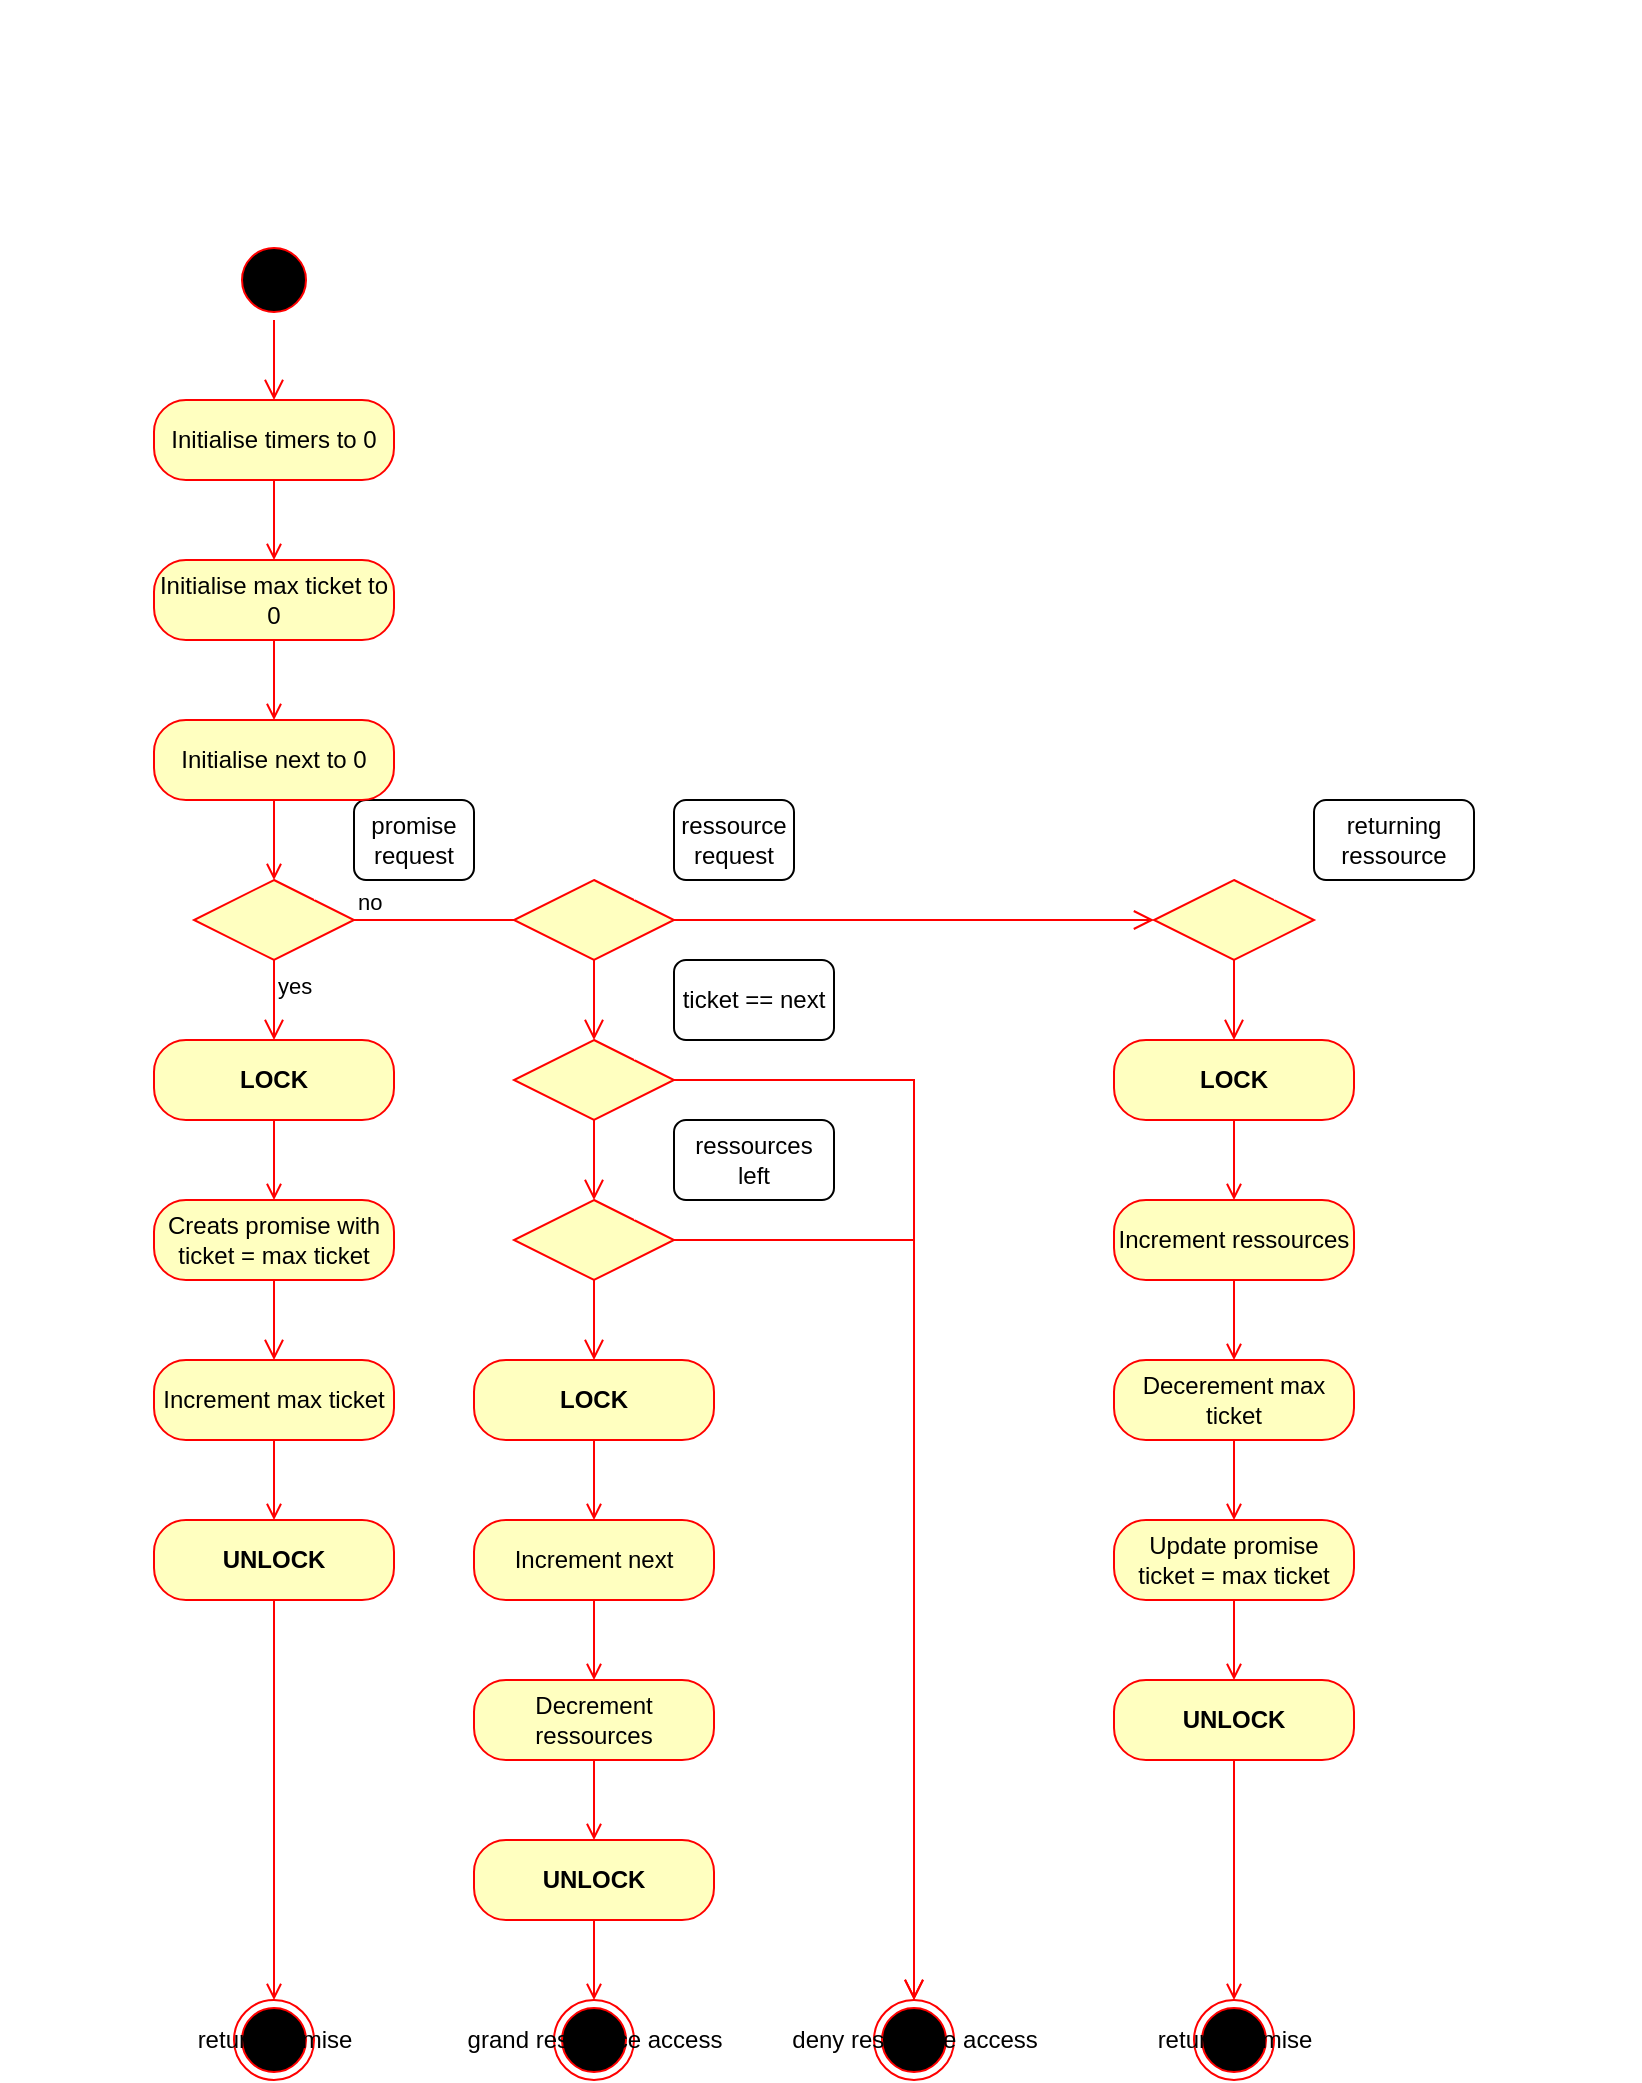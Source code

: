 <mxfile version="20.3.0" type="device"><diagram id="NAU31g_wGSsewuKYgfYI" name="Page-1"><mxGraphModel dx="1550" dy="945" grid="1" gridSize="10" guides="1" tooltips="1" connect="1" arrows="1" fold="1" page="1" pageScale="1" pageWidth="827" pageHeight="1169" math="0" shadow="0"><root><mxCell id="0"/><mxCell id="1" parent="0"/><mxCell id="BRbCoHNCkWy_ds9pzULA-1" value="" style="ellipse;html=1;shape=startState;fillColor=#000000;strokeColor=#ff0000;" vertex="1" parent="1"><mxGeometry x="120" y="120" width="40" height="40" as="geometry"/></mxCell><mxCell id="BRbCoHNCkWy_ds9pzULA-2" value="" style="edgeStyle=orthogonalEdgeStyle;html=1;verticalAlign=bottom;endArrow=open;endSize=8;strokeColor=#ff0000;rounded=0;" edge="1" source="BRbCoHNCkWy_ds9pzULA-1" parent="1"><mxGeometry relative="1" as="geometry"><mxPoint x="140" y="200" as="targetPoint"/></mxGeometry></mxCell><mxCell id="BRbCoHNCkWy_ds9pzULA-54" style="edgeStyle=orthogonalEdgeStyle;rounded=0;orthogonalLoop=1;jettySize=auto;html=1;fillColor=#a20025;strokeColor=#FF0000;endArrow=open;endFill=0;entryX=0.5;entryY=0;entryDx=0;entryDy=0;" edge="1" parent="1" source="BRbCoHNCkWy_ds9pzULA-3" target="BRbCoHNCkWy_ds9pzULA-55"><mxGeometry relative="1" as="geometry"><mxPoint x="140" y="270" as="targetPoint"/></mxGeometry></mxCell><mxCell id="BRbCoHNCkWy_ds9pzULA-3" value="Initialise timers to 0" style="rounded=1;whiteSpace=wrap;html=1;arcSize=40;fontColor=#000000;fillColor=#ffffc0;strokeColor=#ff0000;" vertex="1" parent="1"><mxGeometry x="80" y="200" width="120" height="40" as="geometry"/></mxCell><mxCell id="BRbCoHNCkWy_ds9pzULA-49" value="" style="rhombus;whiteSpace=wrap;html=1;fillColor=#ffffc0;strokeColor=#ff0000;" vertex="1" parent="1"><mxGeometry x="100" y="440" width="80" height="40" as="geometry"/></mxCell><mxCell id="BRbCoHNCkWy_ds9pzULA-50" value="no" style="edgeStyle=orthogonalEdgeStyle;html=1;align=left;verticalAlign=bottom;endArrow=open;endSize=8;strokeColor=#ff0000;rounded=0;" edge="1" source="BRbCoHNCkWy_ds9pzULA-49" parent="1"><mxGeometry x="-1" relative="1" as="geometry"><mxPoint x="280" y="460" as="targetPoint"/></mxGeometry></mxCell><mxCell id="BRbCoHNCkWy_ds9pzULA-51" value="yes" style="edgeStyle=orthogonalEdgeStyle;html=1;align=left;verticalAlign=top;endArrow=open;endSize=8;strokeColor=#ff0000;rounded=0;entryX=0.5;entryY=0;entryDx=0;entryDy=0;" edge="1" source="BRbCoHNCkWy_ds9pzULA-49" parent="1" target="BRbCoHNCkWy_ds9pzULA-87"><mxGeometry x="-1" relative="1" as="geometry"><mxPoint x="110" y="500" as="targetPoint"/></mxGeometry></mxCell><mxCell id="BRbCoHNCkWy_ds9pzULA-114" style="edgeStyle=none;rounded=0;orthogonalLoop=1;jettySize=auto;html=1;entryX=1;entryY=0;entryDx=0;entryDy=0;strokeColor=#FFFFFF;fontSize=24;fontColor=#FFFFFF;endArrow=open;endFill=0;exitX=0;exitY=0.5;exitDx=0;exitDy=0;" edge="1" parent="1" source="BRbCoHNCkWy_ds9pzULA-53" target="BRbCoHNCkWy_ds9pzULA-49"><mxGeometry relative="1" as="geometry"/></mxCell><mxCell id="BRbCoHNCkWy_ds9pzULA-53" value="promise request" style="text;html=1;strokeColor=default;fillColor=none;align=center;verticalAlign=middle;whiteSpace=wrap;rounded=1;" vertex="1" parent="1"><mxGeometry x="180" y="400" width="60" height="40" as="geometry"/></mxCell><mxCell id="BRbCoHNCkWy_ds9pzULA-56" style="edgeStyle=orthogonalEdgeStyle;rounded=0;orthogonalLoop=1;jettySize=auto;html=1;strokeColor=#FF0000;endArrow=open;endFill=0;entryX=0.5;entryY=0;entryDx=0;entryDy=0;" edge="1" parent="1" source="BRbCoHNCkWy_ds9pzULA-55" target="BRbCoHNCkWy_ds9pzULA-67"><mxGeometry relative="1" as="geometry"><mxPoint x="140" y="360" as="targetPoint"/></mxGeometry></mxCell><mxCell id="BRbCoHNCkWy_ds9pzULA-55" value="Initialise max ticket to 0" style="rounded=1;whiteSpace=wrap;html=1;arcSize=40;fontColor=#000000;fillColor=#ffffc0;strokeColor=#ff0000;" vertex="1" parent="1"><mxGeometry x="80" y="280" width="120" height="40" as="geometry"/></mxCell><mxCell id="BRbCoHNCkWy_ds9pzULA-57" value="Creats promise with&lt;br&gt;ticket = max ticket" style="rounded=1;whiteSpace=wrap;html=1;arcSize=40;fontColor=#000000;fillColor=#ffffc0;strokeColor=#ff0000;" vertex="1" parent="1"><mxGeometry x="80" y="600" width="120" height="40" as="geometry"/></mxCell><mxCell id="BRbCoHNCkWy_ds9pzULA-58" value="" style="edgeStyle=orthogonalEdgeStyle;html=1;verticalAlign=bottom;endArrow=open;endSize=8;strokeColor=#ff0000;rounded=0;entryX=0.5;entryY=0;entryDx=0;entryDy=0;" edge="1" source="BRbCoHNCkWy_ds9pzULA-57" parent="1" target="BRbCoHNCkWy_ds9pzULA-59"><mxGeometry relative="1" as="geometry"><mxPoint x="160" y="660" as="targetPoint"/></mxGeometry></mxCell><mxCell id="BRbCoHNCkWy_ds9pzULA-62" style="edgeStyle=orthogonalEdgeStyle;rounded=0;orthogonalLoop=1;jettySize=auto;html=1;entryX=0.5;entryY=0;entryDx=0;entryDy=0;strokeColor=#FF0000;endArrow=open;endFill=0;" edge="1" parent="1" source="BRbCoHNCkWy_ds9pzULA-59" target="BRbCoHNCkWy_ds9pzULA-89"><mxGeometry relative="1" as="geometry"/></mxCell><mxCell id="BRbCoHNCkWy_ds9pzULA-59" value="Increment max ticket" style="rounded=1;whiteSpace=wrap;html=1;arcSize=40;fontColor=#000000;fillColor=#ffffc0;strokeColor=#ff0000;" vertex="1" parent="1"><mxGeometry x="80" y="680" width="120" height="40" as="geometry"/></mxCell><mxCell id="BRbCoHNCkWy_ds9pzULA-61" value="return promise" style="ellipse;html=1;shape=endState;fillColor=#000000;strokeColor=#ff0000;" vertex="1" parent="1"><mxGeometry x="120" y="1000" width="40" height="40" as="geometry"/></mxCell><mxCell id="BRbCoHNCkWy_ds9pzULA-63" value="" style="rhombus;whiteSpace=wrap;html=1;fillColor=#ffffc0;strokeColor=#ff0000;fontColor=#000000;" vertex="1" parent="1"><mxGeometry x="260" y="440" width="80" height="40" as="geometry"/></mxCell><mxCell id="BRbCoHNCkWy_ds9pzULA-64" value="no" style="edgeStyle=orthogonalEdgeStyle;html=1;align=left;verticalAlign=bottom;endArrow=open;endSize=8;strokeColor=#ff0000;rounded=0;fontColor=#FFFFFF;entryX=0;entryY=0.5;entryDx=0;entryDy=0;" edge="1" source="BRbCoHNCkWy_ds9pzULA-63" parent="1" target="BRbCoHNCkWy_ds9pzULA-83"><mxGeometry x="-1" relative="1" as="geometry"><mxPoint x="440" y="460" as="targetPoint"/></mxGeometry></mxCell><mxCell id="BRbCoHNCkWy_ds9pzULA-65" value="yes" style="edgeStyle=orthogonalEdgeStyle;html=1;align=left;verticalAlign=top;endArrow=open;endSize=8;strokeColor=#ff0000;rounded=0;fontColor=#FFFFFF;" edge="1" source="BRbCoHNCkWy_ds9pzULA-63" parent="1"><mxGeometry x="-1" relative="1" as="geometry"><mxPoint x="300" y="520" as="targetPoint"/></mxGeometry></mxCell><mxCell id="BRbCoHNCkWy_ds9pzULA-113" style="rounded=0;orthogonalLoop=1;jettySize=auto;html=1;strokeColor=#FFFFFF;fontSize=24;fontColor=#FFFFFF;endArrow=open;endFill=0;entryX=1;entryY=0;entryDx=0;entryDy=0;exitX=0;exitY=0.5;exitDx=0;exitDy=0;" edge="1" parent="1" source="BRbCoHNCkWy_ds9pzULA-66" target="BRbCoHNCkWy_ds9pzULA-63"><mxGeometry relative="1" as="geometry"><mxPoint x="300" y="410" as="targetPoint"/></mxGeometry></mxCell><mxCell id="BRbCoHNCkWy_ds9pzULA-66" value="ressource request" style="text;html=1;strokeColor=default;fillColor=none;align=center;verticalAlign=middle;whiteSpace=wrap;rounded=1;" vertex="1" parent="1"><mxGeometry x="340" y="400" width="60" height="40" as="geometry"/></mxCell><mxCell id="BRbCoHNCkWy_ds9pzULA-68" style="edgeStyle=orthogonalEdgeStyle;rounded=0;orthogonalLoop=1;jettySize=auto;html=1;entryX=0.5;entryY=0;entryDx=0;entryDy=0;strokeColor=#FF0000;fontColor=#FFFFFF;endArrow=open;endFill=0;" edge="1" parent="1" source="BRbCoHNCkWy_ds9pzULA-67" target="BRbCoHNCkWy_ds9pzULA-49"><mxGeometry relative="1" as="geometry"/></mxCell><mxCell id="BRbCoHNCkWy_ds9pzULA-67" value="Initialise next to 0" style="rounded=1;whiteSpace=wrap;html=1;arcSize=40;fontColor=#000000;fillColor=#ffffc0;strokeColor=#ff0000;" vertex="1" parent="1"><mxGeometry x="80" y="360" width="120" height="40" as="geometry"/></mxCell><mxCell id="BRbCoHNCkWy_ds9pzULA-69" value="" style="rhombus;whiteSpace=wrap;html=1;fillColor=#ffffc0;strokeColor=#ff0000;fontColor=#FFFFFF;" vertex="1" parent="1"><mxGeometry x="260" y="520" width="80" height="40" as="geometry"/></mxCell><mxCell id="BRbCoHNCkWy_ds9pzULA-70" value="no" style="edgeStyle=orthogonalEdgeStyle;html=1;align=left;verticalAlign=bottom;endArrow=open;endSize=8;strokeColor=#ff0000;rounded=0;fontColor=#FFFFFF;entryX=0.5;entryY=0;entryDx=0;entryDy=0;" edge="1" source="BRbCoHNCkWy_ds9pzULA-69" parent="1" target="BRbCoHNCkWy_ds9pzULA-74"><mxGeometry x="-1" relative="1" as="geometry"><mxPoint x="440" y="540" as="targetPoint"/></mxGeometry></mxCell><mxCell id="BRbCoHNCkWy_ds9pzULA-71" value="yes" style="edgeStyle=orthogonalEdgeStyle;html=1;align=left;verticalAlign=top;endArrow=open;endSize=8;strokeColor=#ff0000;rounded=0;fontColor=#FFFFFF;entryX=0.5;entryY=0;entryDx=0;entryDy=0;" edge="1" source="BRbCoHNCkWy_ds9pzULA-69" parent="1" target="BRbCoHNCkWy_ds9pzULA-78"><mxGeometry x="-1" relative="1" as="geometry"><mxPoint x="300" y="600" as="targetPoint"/></mxGeometry></mxCell><mxCell id="BRbCoHNCkWy_ds9pzULA-115" style="edgeStyle=none;rounded=0;orthogonalLoop=1;jettySize=auto;html=1;entryX=1;entryY=0;entryDx=0;entryDy=0;strokeColor=#FFFFFF;fontSize=24;fontColor=#FFFFFF;endArrow=open;endFill=0;exitX=0;exitY=0.5;exitDx=0;exitDy=0;" edge="1" parent="1" source="BRbCoHNCkWy_ds9pzULA-72" target="BRbCoHNCkWy_ds9pzULA-69"><mxGeometry relative="1" as="geometry"/></mxCell><mxCell id="BRbCoHNCkWy_ds9pzULA-72" value="ticket == next" style="text;html=1;strokeColor=default;fillColor=none;align=center;verticalAlign=middle;whiteSpace=wrap;rounded=1;" vertex="1" parent="1"><mxGeometry x="340" y="480" width="80" height="40" as="geometry"/></mxCell><mxCell id="BRbCoHNCkWy_ds9pzULA-74" value="deny ressource access" style="ellipse;html=1;shape=endState;fillColor=#000000;strokeColor=#ff0000;" vertex="1" parent="1"><mxGeometry x="440" y="1000" width="40" height="40" as="geometry"/></mxCell><mxCell id="BRbCoHNCkWy_ds9pzULA-77" style="edgeStyle=orthogonalEdgeStyle;rounded=0;orthogonalLoop=1;jettySize=auto;html=1;entryX=0.5;entryY=0;entryDx=0;entryDy=0;strokeColor=#FF0000;fontColor=#FFFFFF;endArrow=open;endFill=0;" edge="1" parent="1" source="BRbCoHNCkWy_ds9pzULA-75" target="BRbCoHNCkWy_ds9pzULA-95"><mxGeometry relative="1" as="geometry"/></mxCell><mxCell id="BRbCoHNCkWy_ds9pzULA-75" value="Increment next" style="rounded=1;whiteSpace=wrap;html=1;arcSize=40;fontColor=#000000;fillColor=#ffffc0;strokeColor=#ff0000;" vertex="1" parent="1"><mxGeometry x="240" y="760" width="120" height="40" as="geometry"/></mxCell><mxCell id="BRbCoHNCkWy_ds9pzULA-76" value="grand ressource access" style="ellipse;html=1;shape=endState;fillColor=#000000;strokeColor=#ff0000;" vertex="1" parent="1"><mxGeometry x="280" y="1000" width="40" height="40" as="geometry"/></mxCell><mxCell id="BRbCoHNCkWy_ds9pzULA-78" value="" style="rhombus;whiteSpace=wrap;html=1;fillColor=#ffffc0;strokeColor=#ff0000;fontColor=#FFFFFF;" vertex="1" parent="1"><mxGeometry x="260" y="600" width="80" height="40" as="geometry"/></mxCell><mxCell id="BRbCoHNCkWy_ds9pzULA-79" value="no" style="edgeStyle=orthogonalEdgeStyle;html=1;align=left;verticalAlign=bottom;endArrow=open;endSize=8;strokeColor=#ff0000;rounded=0;fontColor=#FFFFFF;entryX=0.5;entryY=0;entryDx=0;entryDy=0;" edge="1" source="BRbCoHNCkWy_ds9pzULA-78" parent="1" target="BRbCoHNCkWy_ds9pzULA-74"><mxGeometry x="-1" relative="1" as="geometry"><mxPoint x="440" y="620" as="targetPoint"/></mxGeometry></mxCell><mxCell id="BRbCoHNCkWy_ds9pzULA-80" value="yes" style="edgeStyle=orthogonalEdgeStyle;html=1;align=left;verticalAlign=top;endArrow=open;endSize=8;strokeColor=#ff0000;rounded=0;fontColor=#FFFFFF;entryX=0.5;entryY=0;entryDx=0;entryDy=0;" edge="1" source="BRbCoHNCkWy_ds9pzULA-78" parent="1" target="BRbCoHNCkWy_ds9pzULA-91"><mxGeometry x="-1" relative="1" as="geometry"><mxPoint x="300" y="700" as="targetPoint"/></mxGeometry></mxCell><mxCell id="BRbCoHNCkWy_ds9pzULA-116" style="edgeStyle=none;rounded=0;orthogonalLoop=1;jettySize=auto;html=1;entryX=1;entryY=0;entryDx=0;entryDy=0;strokeColor=#FFFFFF;fontSize=24;fontColor=#FFFFFF;endArrow=open;endFill=0;exitX=0;exitY=0.5;exitDx=0;exitDy=0;" edge="1" parent="1" source="BRbCoHNCkWy_ds9pzULA-81" target="BRbCoHNCkWy_ds9pzULA-78"><mxGeometry relative="1" as="geometry"/></mxCell><mxCell id="BRbCoHNCkWy_ds9pzULA-81" value="ressources left" style="text;html=1;strokeColor=default;fillColor=none;align=center;verticalAlign=middle;whiteSpace=wrap;rounded=1;" vertex="1" parent="1"><mxGeometry x="340" y="560" width="80" height="40" as="geometry"/></mxCell><mxCell id="BRbCoHNCkWy_ds9pzULA-83" value="" style="rhombus;whiteSpace=wrap;html=1;fillColor=#ffffc0;strokeColor=#ff0000;fontColor=#FFFFFF;" vertex="1" parent="1"><mxGeometry x="580" y="440" width="80" height="40" as="geometry"/></mxCell><mxCell id="BRbCoHNCkWy_ds9pzULA-85" value="yes" style="edgeStyle=orthogonalEdgeStyle;html=1;align=left;verticalAlign=top;endArrow=open;endSize=8;strokeColor=#ff0000;rounded=0;fontColor=#FFFFFF;entryX=0.5;entryY=0;entryDx=0;entryDy=0;" edge="1" source="BRbCoHNCkWy_ds9pzULA-83" parent="1" target="BRbCoHNCkWy_ds9pzULA-98"><mxGeometry x="-1" relative="1" as="geometry"><mxPoint x="620" y="520" as="targetPoint"/></mxGeometry></mxCell><mxCell id="BRbCoHNCkWy_ds9pzULA-117" style="edgeStyle=none;rounded=0;orthogonalLoop=1;jettySize=auto;html=1;exitX=0;exitY=0.5;exitDx=0;exitDy=0;entryX=1;entryY=0;entryDx=0;entryDy=0;strokeColor=#FFFFFF;fontSize=24;fontColor=#FFFFFF;endArrow=open;endFill=0;" edge="1" parent="1" source="BRbCoHNCkWy_ds9pzULA-86" target="BRbCoHNCkWy_ds9pzULA-83"><mxGeometry relative="1" as="geometry"/></mxCell><mxCell id="BRbCoHNCkWy_ds9pzULA-86" value="returning ressource" style="text;html=1;strokeColor=default;fillColor=none;align=center;verticalAlign=middle;whiteSpace=wrap;rounded=1;" vertex="1" parent="1"><mxGeometry x="660" y="400" width="80" height="40" as="geometry"/></mxCell><mxCell id="BRbCoHNCkWy_ds9pzULA-88" style="edgeStyle=orthogonalEdgeStyle;rounded=0;orthogonalLoop=1;jettySize=auto;html=1;entryX=0.5;entryY=0;entryDx=0;entryDy=0;strokeColor=#FF0000;fontColor=#FFFFFF;endArrow=open;endFill=0;" edge="1" parent="1" source="BRbCoHNCkWy_ds9pzULA-87" target="BRbCoHNCkWy_ds9pzULA-57"><mxGeometry relative="1" as="geometry"/></mxCell><mxCell id="BRbCoHNCkWy_ds9pzULA-87" value="&lt;b&gt;LOCK&lt;/b&gt;" style="rounded=1;whiteSpace=wrap;html=1;arcSize=40;fontColor=#000000;fillColor=#ffffc0;strokeColor=#ff0000;" vertex="1" parent="1"><mxGeometry x="80" y="520" width="120" height="40" as="geometry"/></mxCell><mxCell id="BRbCoHNCkWy_ds9pzULA-90" style="edgeStyle=orthogonalEdgeStyle;rounded=0;orthogonalLoop=1;jettySize=auto;html=1;entryX=0.5;entryY=0;entryDx=0;entryDy=0;strokeColor=#FF0000;fontColor=#FFFFFF;endArrow=open;endFill=0;" edge="1" parent="1" source="BRbCoHNCkWy_ds9pzULA-89" target="BRbCoHNCkWy_ds9pzULA-61"><mxGeometry relative="1" as="geometry"/></mxCell><mxCell id="BRbCoHNCkWy_ds9pzULA-89" value="&lt;b&gt;UNLOCK&lt;/b&gt;" style="rounded=1;whiteSpace=wrap;html=1;arcSize=40;fontColor=#000000;fillColor=#ffffc0;strokeColor=#ff0000;" vertex="1" parent="1"><mxGeometry x="80" y="760" width="120" height="40" as="geometry"/></mxCell><mxCell id="BRbCoHNCkWy_ds9pzULA-92" style="edgeStyle=orthogonalEdgeStyle;rounded=0;orthogonalLoop=1;jettySize=auto;html=1;entryX=0.5;entryY=0;entryDx=0;entryDy=0;strokeColor=#FF0000;fontColor=#FFFFFF;endArrow=open;endFill=0;" edge="1" parent="1" source="BRbCoHNCkWy_ds9pzULA-91" target="BRbCoHNCkWy_ds9pzULA-75"><mxGeometry relative="1" as="geometry"/></mxCell><mxCell id="BRbCoHNCkWy_ds9pzULA-91" value="&lt;b&gt;LOCK&lt;/b&gt;" style="rounded=1;whiteSpace=wrap;html=1;arcSize=40;fontColor=#000000;fillColor=#ffffc0;strokeColor=#ff0000;" vertex="1" parent="1"><mxGeometry x="240" y="680" width="120" height="40" as="geometry"/></mxCell><mxCell id="BRbCoHNCkWy_ds9pzULA-94" style="edgeStyle=orthogonalEdgeStyle;rounded=0;orthogonalLoop=1;jettySize=auto;html=1;entryX=0.5;entryY=0;entryDx=0;entryDy=0;strokeColor=#FF0000;fontColor=#FFFFFF;endArrow=open;endFill=0;" edge="1" parent="1" source="BRbCoHNCkWy_ds9pzULA-93" target="BRbCoHNCkWy_ds9pzULA-76"><mxGeometry relative="1" as="geometry"/></mxCell><mxCell id="BRbCoHNCkWy_ds9pzULA-93" value="&lt;b&gt;UNLOCK&lt;/b&gt;" style="rounded=1;whiteSpace=wrap;html=1;arcSize=40;fontColor=#000000;fillColor=#ffffc0;strokeColor=#ff0000;" vertex="1" parent="1"><mxGeometry x="240" y="920" width="120" height="40" as="geometry"/></mxCell><mxCell id="BRbCoHNCkWy_ds9pzULA-97" style="edgeStyle=orthogonalEdgeStyle;rounded=0;orthogonalLoop=1;jettySize=auto;html=1;entryX=0.5;entryY=0;entryDx=0;entryDy=0;strokeColor=#FF0000;fontColor=#FFFFFF;endArrow=open;endFill=0;" edge="1" parent="1" source="BRbCoHNCkWy_ds9pzULA-95" target="BRbCoHNCkWy_ds9pzULA-93"><mxGeometry relative="1" as="geometry"/></mxCell><mxCell id="BRbCoHNCkWy_ds9pzULA-95" value="Decrement ressources" style="rounded=1;whiteSpace=wrap;html=1;arcSize=40;fontColor=#000000;fillColor=#ffffc0;strokeColor=#ff0000;" vertex="1" parent="1"><mxGeometry x="240" y="840" width="120" height="40" as="geometry"/></mxCell><mxCell id="BRbCoHNCkWy_ds9pzULA-101" style="edgeStyle=orthogonalEdgeStyle;rounded=0;orthogonalLoop=1;jettySize=auto;html=1;entryX=0.5;entryY=0;entryDx=0;entryDy=0;strokeColor=#FF0000;fontColor=#FFFFFF;endArrow=open;endFill=0;" edge="1" parent="1" source="BRbCoHNCkWy_ds9pzULA-98" target="BRbCoHNCkWy_ds9pzULA-100"><mxGeometry relative="1" as="geometry"/></mxCell><mxCell id="BRbCoHNCkWy_ds9pzULA-98" value="&lt;b&gt;LOCK&lt;/b&gt;" style="rounded=1;whiteSpace=wrap;html=1;arcSize=40;fontColor=#000000;fillColor=#ffffc0;strokeColor=#ff0000;" vertex="1" parent="1"><mxGeometry x="560" y="520" width="120" height="40" as="geometry"/></mxCell><mxCell id="BRbCoHNCkWy_ds9pzULA-105" style="edgeStyle=orthogonalEdgeStyle;rounded=0;orthogonalLoop=1;jettySize=auto;html=1;entryX=0.5;entryY=0;entryDx=0;entryDy=0;strokeColor=#FF0000;fontColor=#FFFFFF;endArrow=open;endFill=0;" edge="1" parent="1" source="BRbCoHNCkWy_ds9pzULA-100" target="BRbCoHNCkWy_ds9pzULA-103"><mxGeometry relative="1" as="geometry"/></mxCell><mxCell id="BRbCoHNCkWy_ds9pzULA-100" value="Increment ressources" style="rounded=1;whiteSpace=wrap;html=1;arcSize=40;fontColor=#000000;fillColor=#ffffc0;strokeColor=#ff0000;" vertex="1" parent="1"><mxGeometry x="560" y="600" width="120" height="40" as="geometry"/></mxCell><mxCell id="BRbCoHNCkWy_ds9pzULA-109" style="edgeStyle=orthogonalEdgeStyle;rounded=0;orthogonalLoop=1;jettySize=auto;html=1;entryX=0.5;entryY=0;entryDx=0;entryDy=0;strokeColor=#FF0000;fontColor=#FFFFFF;endArrow=open;endFill=0;" edge="1" parent="1" source="BRbCoHNCkWy_ds9pzULA-102" target="BRbCoHNCkWy_ds9pzULA-108"><mxGeometry relative="1" as="geometry"/></mxCell><mxCell id="BRbCoHNCkWy_ds9pzULA-102" value="&lt;b&gt;UNLOCK&lt;/b&gt;" style="rounded=1;whiteSpace=wrap;html=1;arcSize=40;fontColor=#000000;fillColor=#ffffc0;strokeColor=#ff0000;" vertex="1" parent="1"><mxGeometry x="560" y="840" width="120" height="40" as="geometry"/></mxCell><mxCell id="BRbCoHNCkWy_ds9pzULA-106" style="edgeStyle=orthogonalEdgeStyle;rounded=0;orthogonalLoop=1;jettySize=auto;html=1;entryX=0.5;entryY=0;entryDx=0;entryDy=0;strokeColor=#FF0000;fontColor=#FFFFFF;endArrow=open;endFill=0;" edge="1" parent="1" source="BRbCoHNCkWy_ds9pzULA-103" target="BRbCoHNCkWy_ds9pzULA-104"><mxGeometry relative="1" as="geometry"/></mxCell><mxCell id="BRbCoHNCkWy_ds9pzULA-103" value="Decerement max ticket" style="rounded=1;whiteSpace=wrap;html=1;arcSize=40;fontColor=#000000;fillColor=#ffffc0;strokeColor=#ff0000;" vertex="1" parent="1"><mxGeometry x="560" y="680" width="120" height="40" as="geometry"/></mxCell><mxCell id="BRbCoHNCkWy_ds9pzULA-107" style="edgeStyle=orthogonalEdgeStyle;rounded=0;orthogonalLoop=1;jettySize=auto;html=1;entryX=0.5;entryY=0;entryDx=0;entryDy=0;strokeColor=#FF0000;fontColor=#FFFFFF;endArrow=open;endFill=0;" edge="1" parent="1" source="BRbCoHNCkWy_ds9pzULA-104" target="BRbCoHNCkWy_ds9pzULA-102"><mxGeometry relative="1" as="geometry"/></mxCell><mxCell id="BRbCoHNCkWy_ds9pzULA-104" value="Update promise&lt;br&gt;ticket = max ticket" style="rounded=1;whiteSpace=wrap;html=1;arcSize=40;fontColor=#000000;fillColor=#ffffc0;strokeColor=#ff0000;" vertex="1" parent="1"><mxGeometry x="560" y="760" width="120" height="40" as="geometry"/></mxCell><mxCell id="BRbCoHNCkWy_ds9pzULA-108" value="return promise" style="ellipse;html=1;shape=endState;fillColor=#000000;strokeColor=#ff0000;" vertex="1" parent="1"><mxGeometry x="600" y="1000" width="40" height="40" as="geometry"/></mxCell><mxCell id="BRbCoHNCkWy_ds9pzULA-111" value="philosopher: THREAD MONITOR" style="text;align=center;fontStyle=1;verticalAlign=middle;spacingLeft=3;spacingRight=3;strokeColor=none;rotatable=0;points=[[0,0.5],[1,0.5]];portConstraint=eastwest;fontColor=#FFFFFF;fontSize=24;" vertex="1" parent="1"><mxGeometry x="3" width="820" height="40" as="geometry"/></mxCell></root></mxGraphModel></diagram></mxfile>